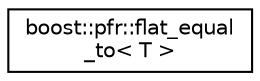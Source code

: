 digraph "Graphical Class Hierarchy"
{
  edge [fontname="Helvetica",fontsize="10",labelfontname="Helvetica",labelfontsize="10"];
  node [fontname="Helvetica",fontsize="10",shape=record];
  rankdir="LR";
  Node0 [label="boost::pfr::flat_equal\l_to\< T \>",height=0.2,width=0.4,color="black", fillcolor="white", style="filled",URL="$structboost_1_1pfr_1_1flat__equal__to.html",tooltip="std::equal_to like flattening comparator "];
}
